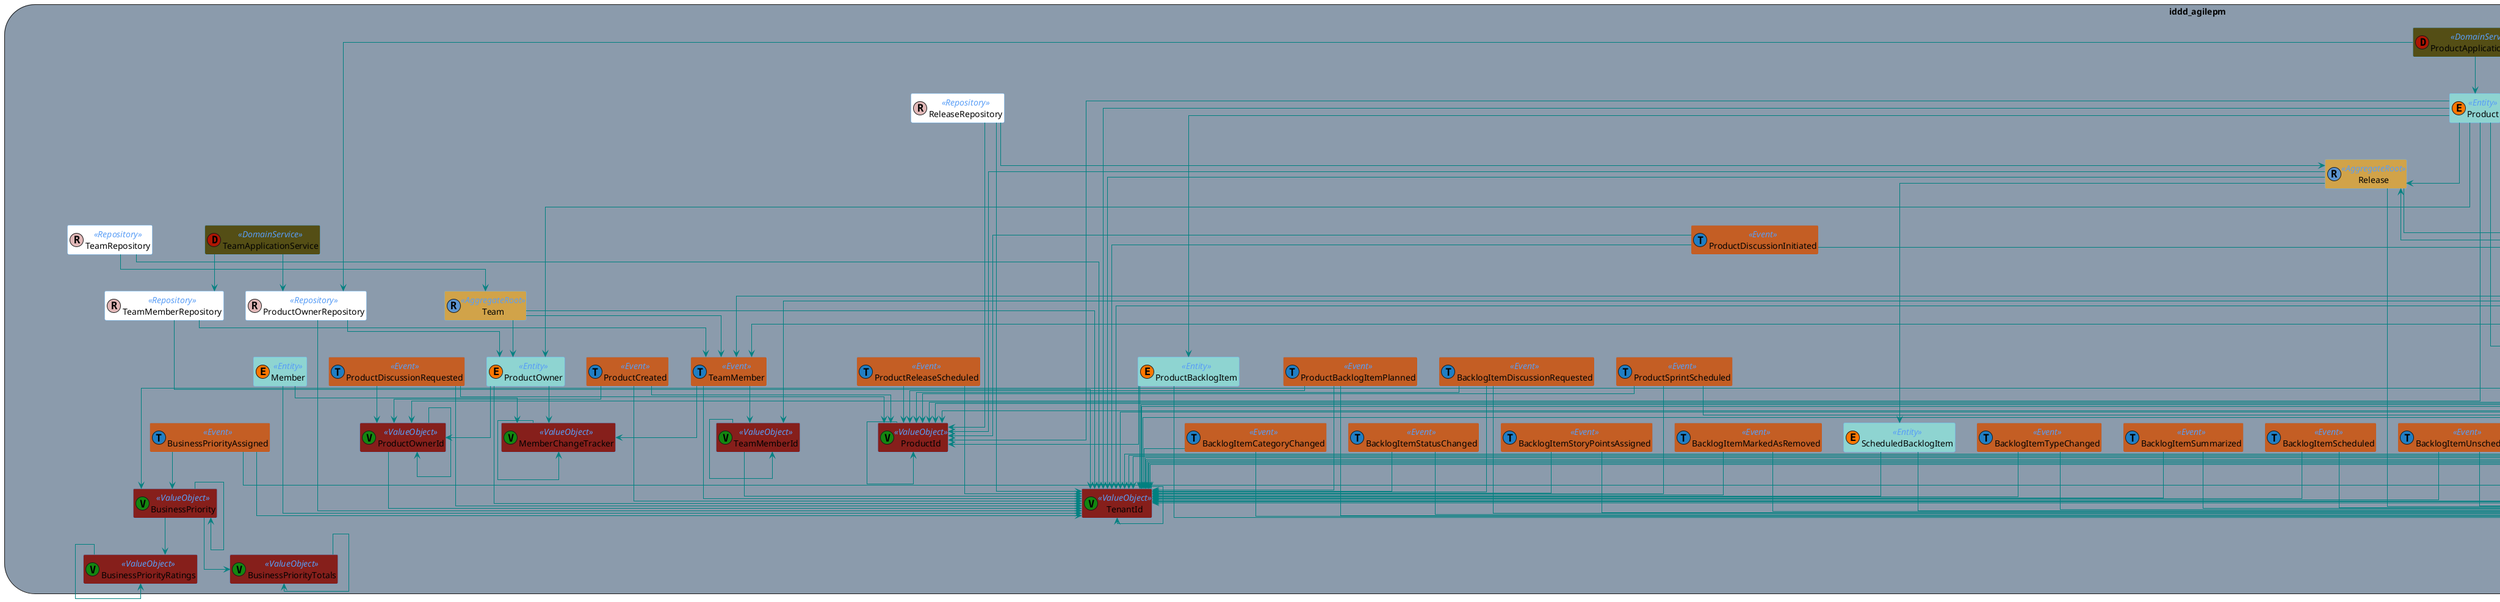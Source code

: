 @startuml
skinparam linetype ortho
skinparam Shadowing false
skinparam wrapWidth 200

skinparam Class {
    ClassBorderThickness 1
    ArrowColor  Teal
    BorderColor #64B5F6
    FontSize 14
    AttributeFontSize 14
    StereotypeFontColor #589DF6
    StereotypeFontSize 14
}
skinparam linetype ortho
skinparam rectangle {
 roundCorner 100
}
'!@Sketch
package iddd_agilepm <<Rectangle>> #8B9BAC{
class ProductOwner <<(E,#FF7700)Entity>> #8ED4D1 {}
hide ProductOwner members

class BacklogItemDiscussion <<(V,#148610) ValueObject>> #861F1B {}
hide BacklogItemDiscussion members

class ProductOwnerRepository <<(R,#e2b8b8)Repository>> #FFFFFF {}
hide ProductOwnerRepository members

class BacklogItemRepository <<(R,#e2b8b8)Repository>> #FFFFFF {}
hide BacklogItemRepository members

class ProductId <<(V,#148610) ValueObject>> #861F1B {}
hide ProductId members

class BacklogItemStoryTold <<(T,#207EC4) Event>> #C45E24 {}
hide BacklogItemStoryTold members

class TaskDescribed <<(T,#207EC4) Event>> #C45E24 {}
hide TaskDescribed members

class Member <<(E,#FF7700)Entity>> #8ED4D1 {}
hide Member members

class ProductApplicationService <<(D,#AF1603) DomainService>> #544E15 {}
hide ProductApplicationService members

class ProductDiscussionInitiated <<(T,#207EC4) Event>> #C45E24 {}
hide ProductDiscussionInitiated members

class ProductDiscussionRequested <<(T,#207EC4) Event>> #C45E24 {}
hide ProductDiscussionRequested members

class Release <<(R,#5C95D1) AggregateRoot>> #D1A349 {}
hide Release members

class TaskHoursRemainingEstimated <<(T,#207EC4) Event>> #C45E24 {}
hide TaskHoursRemainingEstimated members

class BusinessPriority <<(V,#148610) ValueObject>> #861F1B {}
hide BusinessPriority members

class CommittedBacklogItem <<(E,#FF7700)Entity>> #8ED4D1 {}
hide CommittedBacklogItem members

class TaskVolunteerAssigned <<(T,#207EC4) Event>> #C45E24 {}
hide TaskVolunteerAssigned members

class BusinessPriorityRatings <<(V,#148610) ValueObject>> #861F1B {}
hide BusinessPriorityRatings members

class TaskId <<(V,#148610) ValueObject>> #861F1B {}
hide TaskId members

class Task <<(R,#5C95D1) AggregateRoot>> #D1A349 {}
hide Task members

class MemberChangeTracker <<(V,#148610) ValueObject>> #861F1B {}
hide MemberChangeTracker members

class ProductReleaseScheduled <<(T,#207EC4) Event>> #C45E24 {}
hide ProductReleaseScheduled members

class BacklogItemStatusChanged <<(T,#207EC4) Event>> #C45E24 {}
hide BacklogItemStatusChanged members

class ProductCreated <<(T,#207EC4) Event>> #C45E24 {}
hide ProductCreated members

class ProductDiscussion <<(V,#148610) ValueObject>> #861F1B {}
hide ProductDiscussion members

class TeamMemberId <<(V,#148610) ValueObject>> #861F1B {}
hide TeamMemberId members

class TaskRemoved <<(T,#207EC4) Event>> #C45E24 {}
hide TaskRemoved members

class EstimationLogEntry <<(E,#FF7700)Entity>> #8ED4D1 {}
hide EstimationLogEntry members

class TeamMemberRepository <<(R,#e2b8b8)Repository>> #FFFFFF {}
hide TeamMemberRepository members

class BacklogItemCategoryChanged <<(T,#207EC4) Event>> #C45E24 {}
hide BacklogItemCategoryChanged members

class ReleaseRepository <<(R,#e2b8b8)Repository>> #FFFFFF {}
hide ReleaseRepository members

class BusinessPriorityTotals <<(V,#148610) ValueObject>> #861F1B {}
hide BusinessPriorityTotals members

class ProductBacklogItemPlanned <<(T,#207EC4) Event>> #C45E24 {}
hide ProductBacklogItemPlanned members

class BacklogItemId <<(V,#148610) ValueObject>> #861F1B {}
hide BacklogItemId members

class Sprint <<(T,#207EC4) Event>> #C45E24 {}
hide Sprint members

class SprintApplicationService <<(D,#AF1603) DomainService>> #544E15 {}
hide SprintApplicationService members

class TaskStatusChanged <<(T,#207EC4) Event>> #C45E24 {}
hide TaskStatusChanged members

class ProductSprintScheduled <<(T,#207EC4) Event>> #C45E24 {}
hide ProductSprintScheduled members

class BacklogItemDiscussionInitiated <<(T,#207EC4) Event>> #C45E24 {}
hide BacklogItemDiscussionInitiated members

class Product <<(E,#FF7700)Entity>> #8ED4D1 {}
hide Product members

class BacklogItemCommitted <<(T,#207EC4) Event>> #C45E24 {}
hide BacklogItemCommitted members

class BacklogItemMarkedAsRemoved <<(T,#207EC4) Event>> #C45E24 {}
hide BacklogItemMarkedAsRemoved members

class NotificationApplicationService <<(D,#AF1603) DomainService>> #544E15 {}
hide NotificationApplicationService members

class DiscussionDescriptor <<(V,#148610) ValueObject>> #861F1B {}
hide DiscussionDescriptor members

class ScheduledBacklogItem <<(E,#FF7700)Entity>> #8ED4D1 {}
hide ScheduledBacklogItem members

class TaskDefined <<(T,#207EC4) Event>> #C45E24 {}
hide TaskDefined members

class SprintId <<(V,#148610) ValueObject>> #861F1B {}
hide SprintId members

class Team <<(R,#5C95D1) AggregateRoot>> #D1A349 {}
hide Team members

class BacklogItemStoryPointsAssigned <<(T,#207EC4) Event>> #C45E24 {}
hide BacklogItemStoryPointsAssigned members

class BacklogItemScheduled <<(T,#207EC4) Event>> #C45E24 {}
hide BacklogItemScheduled members

class BacklogItemUncommitted <<(T,#207EC4) Event>> #C45E24 {}
hide BacklogItemUncommitted members

class BacklogItemUnscheduled <<(T,#207EC4) Event>> #C45E24 {}
hide BacklogItemUnscheduled members

class TeamMember <<(T,#207EC4) Event>> #C45E24 {}
hide TeamMember members

class TeamRepository <<(R,#e2b8b8)Repository>> #FFFFFF {}
hide TeamRepository members

class BacklogItemApplicationService <<(D,#AF1603) DomainService>> #544E15 {}
hide BacklogItemApplicationService members

class BacklogItem <<(R,#5C95D1) AggregateRoot>> #D1A349 {}
hide BacklogItem members

class BusinessPriorityAssigned <<(T,#207EC4) Event>> #C45E24 {}
hide BusinessPriorityAssigned members

class BacklogItemTypeChanged <<(T,#207EC4) Event>> #C45E24 {}
hide BacklogItemTypeChanged members

class ProductBacklogItem <<(E,#FF7700)Entity>> #8ED4D1 {}
hide ProductBacklogItem members

class TaskRenamed <<(T,#207EC4) Event>> #C45E24 {}
hide TaskRenamed members

class TeamApplicationService <<(D,#AF1603) DomainService>> #544E15 {}
hide TeamApplicationService members

class TenantId <<(V,#148610) ValueObject>> #861F1B {}
hide TenantId members

class ProductOwnerId <<(V,#148610) ValueObject>> #861F1B {}
hide ProductOwnerId members

class ProcessApplicationService <<(D,#AF1603) DomainService>> #544E15 {}
hide ProcessApplicationService members

class BacklogItemDiscussionRequested <<(T,#207EC4) Event>> #C45E24 {}
hide BacklogItemDiscussionRequested members

class BacklogItemSummarized <<(T,#207EC4) Event>> #C45E24 {}
hide BacklogItemSummarized members

}
'!@Relation
SprintApplicationService --> BacklogItemRepository

ProductDiscussionRequested --> ProductId
ProductDiscussionRequested --> TenantId
ProductDiscussionRequested --> ProductOwnerId

TeamMemberRepository --> TeamMember
TeamMemberRepository --> TenantId

BacklogItemApplicationService --> BacklogItemRepository

TenantId --> TenantId

BacklogItem --> DiscussionDescriptor
BacklogItem --> SprintId
BacklogItem --> TenantId
BacklogItem --> TaskId
BacklogItem --> ProductId
BacklogItem --> BacklogItemDiscussion
BacklogItem --> TeamMember
BacklogItem --> Release
BacklogItem --> Task
BacklogItem --> BusinessPriority
BacklogItem --> BacklogItemId
BacklogItem --> Sprint

Sprint --> BacklogItem
Sprint --> ProductId
Sprint --> CommittedBacklogItem
Sprint --> SprintId
Sprint --> TenantId
Sprint --> BacklogItemId

ProductOwnerId --> TenantId
ProductOwnerId --> ProductOwnerId

ProductBacklogItem --> ProductId
ProductBacklogItem --> TenantId
ProductBacklogItem --> BacklogItemId

BusinessPriorityTotals --> BusinessPriorityTotals

BusinessPriorityAssigned --> BusinessPriority
BusinessPriorityAssigned --> TenantId
BusinessPriorityAssigned --> BacklogItemId

ProductOwner --> MemberChangeTracker
ProductOwner --> TenantId
ProductOwner --> ProductOwnerId

BacklogItemDiscussionRequested --> ProductId
BacklogItemDiscussionRequested --> TenantId
BacklogItemDiscussionRequested --> BacklogItemId

ProductBacklogItemPlanned --> ProductId
ProductBacklogItemPlanned --> TenantId
ProductBacklogItemPlanned --> BacklogItemId

TaskStatusChanged --> TenantId
TaskStatusChanged --> TaskId
TaskStatusChanged --> BacklogItemId

ProductReleaseScheduled --> ProductId
ProductReleaseScheduled --> TenantId

ProductSprintScheduled --> ProductId
ProductSprintScheduled --> SprintId
ProductSprintScheduled --> TenantId

CommittedBacklogItem --> SprintId
CommittedBacklogItem --> TenantId
CommittedBacklogItem --> BacklogItemId

EstimationLogEntry --> TenantId
EstimationLogEntry --> TaskId

BacklogItemCommitted --> SprintId
BacklogItemCommitted --> TenantId
BacklogItemCommitted --> BacklogItemId

TeamMemberId --> TeamMemberId
TeamMemberId --> TenantId

ReleaseRepository --> ProductId
ReleaseRepository --> Release
ReleaseRepository --> TenantId

TaskDefined --> TenantId
TaskDefined --> TaskId
TaskDefined --> BacklogItemId

BacklogItemStatusChanged --> TenantId
BacklogItemStatusChanged --> BacklogItemId

BacklogItemScheduled --> TenantId
BacklogItemScheduled --> BacklogItemId

BacklogItemDiscussionInitiated --> BacklogItemDiscussion
BacklogItemDiscussionInitiated --> TenantId
BacklogItemDiscussionInitiated --> BacklogItemId

BacklogItemStoryTold --> TenantId
BacklogItemStoryTold --> BacklogItemId

ProductDiscussion --> DiscussionDescriptor
ProductDiscussion --> ProductDiscussion

DiscussionDescriptor --> DiscussionDescriptor

BacklogItemMarkedAsRemoved --> TenantId
BacklogItemMarkedAsRemoved --> BacklogItemId

Member --> MemberChangeTracker
Member --> TenantId

BacklogItemStoryPointsAssigned --> TenantId
BacklogItemStoryPointsAssigned --> BacklogItemId

TaskRemoved --> TenantId
TaskRemoved --> TaskId
TaskRemoved --> BacklogItemId

TeamRepository --> Team
TeamRepository --> TenantId

TaskHoursRemainingEstimated --> TenantId
TaskHoursRemainingEstimated --> TaskId
TaskHoursRemainingEstimated --> BacklogItemId

TaskDescribed --> TenantId
TaskDescribed --> TaskId
TaskDescribed --> BacklogItemId

MemberChangeTracker --> MemberChangeTracker

BacklogItemSummarized --> TenantId
BacklogItemSummarized --> BacklogItemId

ProcessApplicationService --> TimeConstrainedProcessTrackerRepository

Release --> BacklogItem
Release --> ProductId
Release --> ScheduledBacklogItem
Release --> TenantId
Release --> BacklogItemId

ProductId --> ProductId

ProductCreated --> ProductId
ProductCreated --> TenantId
ProductCreated --> ProductOwnerId

Product --> DiscussionDescriptor
Product --> SprintId
Product --> TenantId
Product --> BacklogItem
Product --> ProductBacklogItem
Product --> ProductId
Product --> Release
Product --> ProductOwnerId
Product --> ProductOwner
Product --> BacklogItemId
Product --> ProductDiscussion
Product --> Sprint

TeamMember --> TeamMemberId
TeamMember --> MemberChangeTracker
TeamMember --> TenantId

BacklogItemDiscussion --> DiscussionDescriptor
BacklogItemDiscussion --> BacklogItemDiscussion

ProductApplicationService --> Product
ProductApplicationService --> TimeConstrainedProcessTrackerRepository
ProductApplicationService --> ProductOwnerRepository

BacklogItemCategoryChanged --> TenantId
BacklogItemCategoryChanged --> BacklogItemId

Task --> TeamMemberId
Task --> TeamMember
Task --> TenantId
Task --> TaskId
Task --> EstimationLogEntry
Task --> BacklogItemId

TaskVolunteerAssigned --> TenantId
TaskVolunteerAssigned --> TaskId
TaskVolunteerAssigned --> BacklogItemId

TaskRenamed --> TenantId
TaskRenamed --> TaskId
TaskRenamed --> BacklogItemId

Team --> TeamMember
Team --> TenantId
Team --> ProductOwner

TeamApplicationService --> TeamMemberRepository
TeamApplicationService --> ProductOwnerRepository

TaskId --> TaskId

ProductOwnerRepository --> TenantId
ProductOwnerRepository --> ProductOwner

BacklogItemUncommitted --> SprintId
BacklogItemUncommitted --> TenantId
BacklogItemUncommitted --> BacklogItemId

BacklogItemTypeChanged --> TenantId
BacklogItemTypeChanged --> BacklogItemId

ScheduledBacklogItem --> TenantId
ScheduledBacklogItem --> BacklogItemId

ProductDiscussionInitiated --> ProductId
ProductDiscussionInitiated --> TenantId
ProductDiscussionInitiated --> ProductDiscussion

BacklogItemUnscheduled --> TenantId
BacklogItemUnscheduled --> BacklogItemId

BusinessPriority --> BusinessPriorityTotals
BusinessPriority --> BusinessPriorityRatings
BusinessPriority --> BusinessPriority

BacklogItemId --> BacklogItemId

BacklogItemRepository --> BacklogItem
BacklogItemRepository --> ProductId
BacklogItemRepository --> SprintId
BacklogItemRepository --> TenantId
BacklogItemRepository --> BacklogItemId

BusinessPriorityRatings --> BusinessPriorityRatings


@enduml